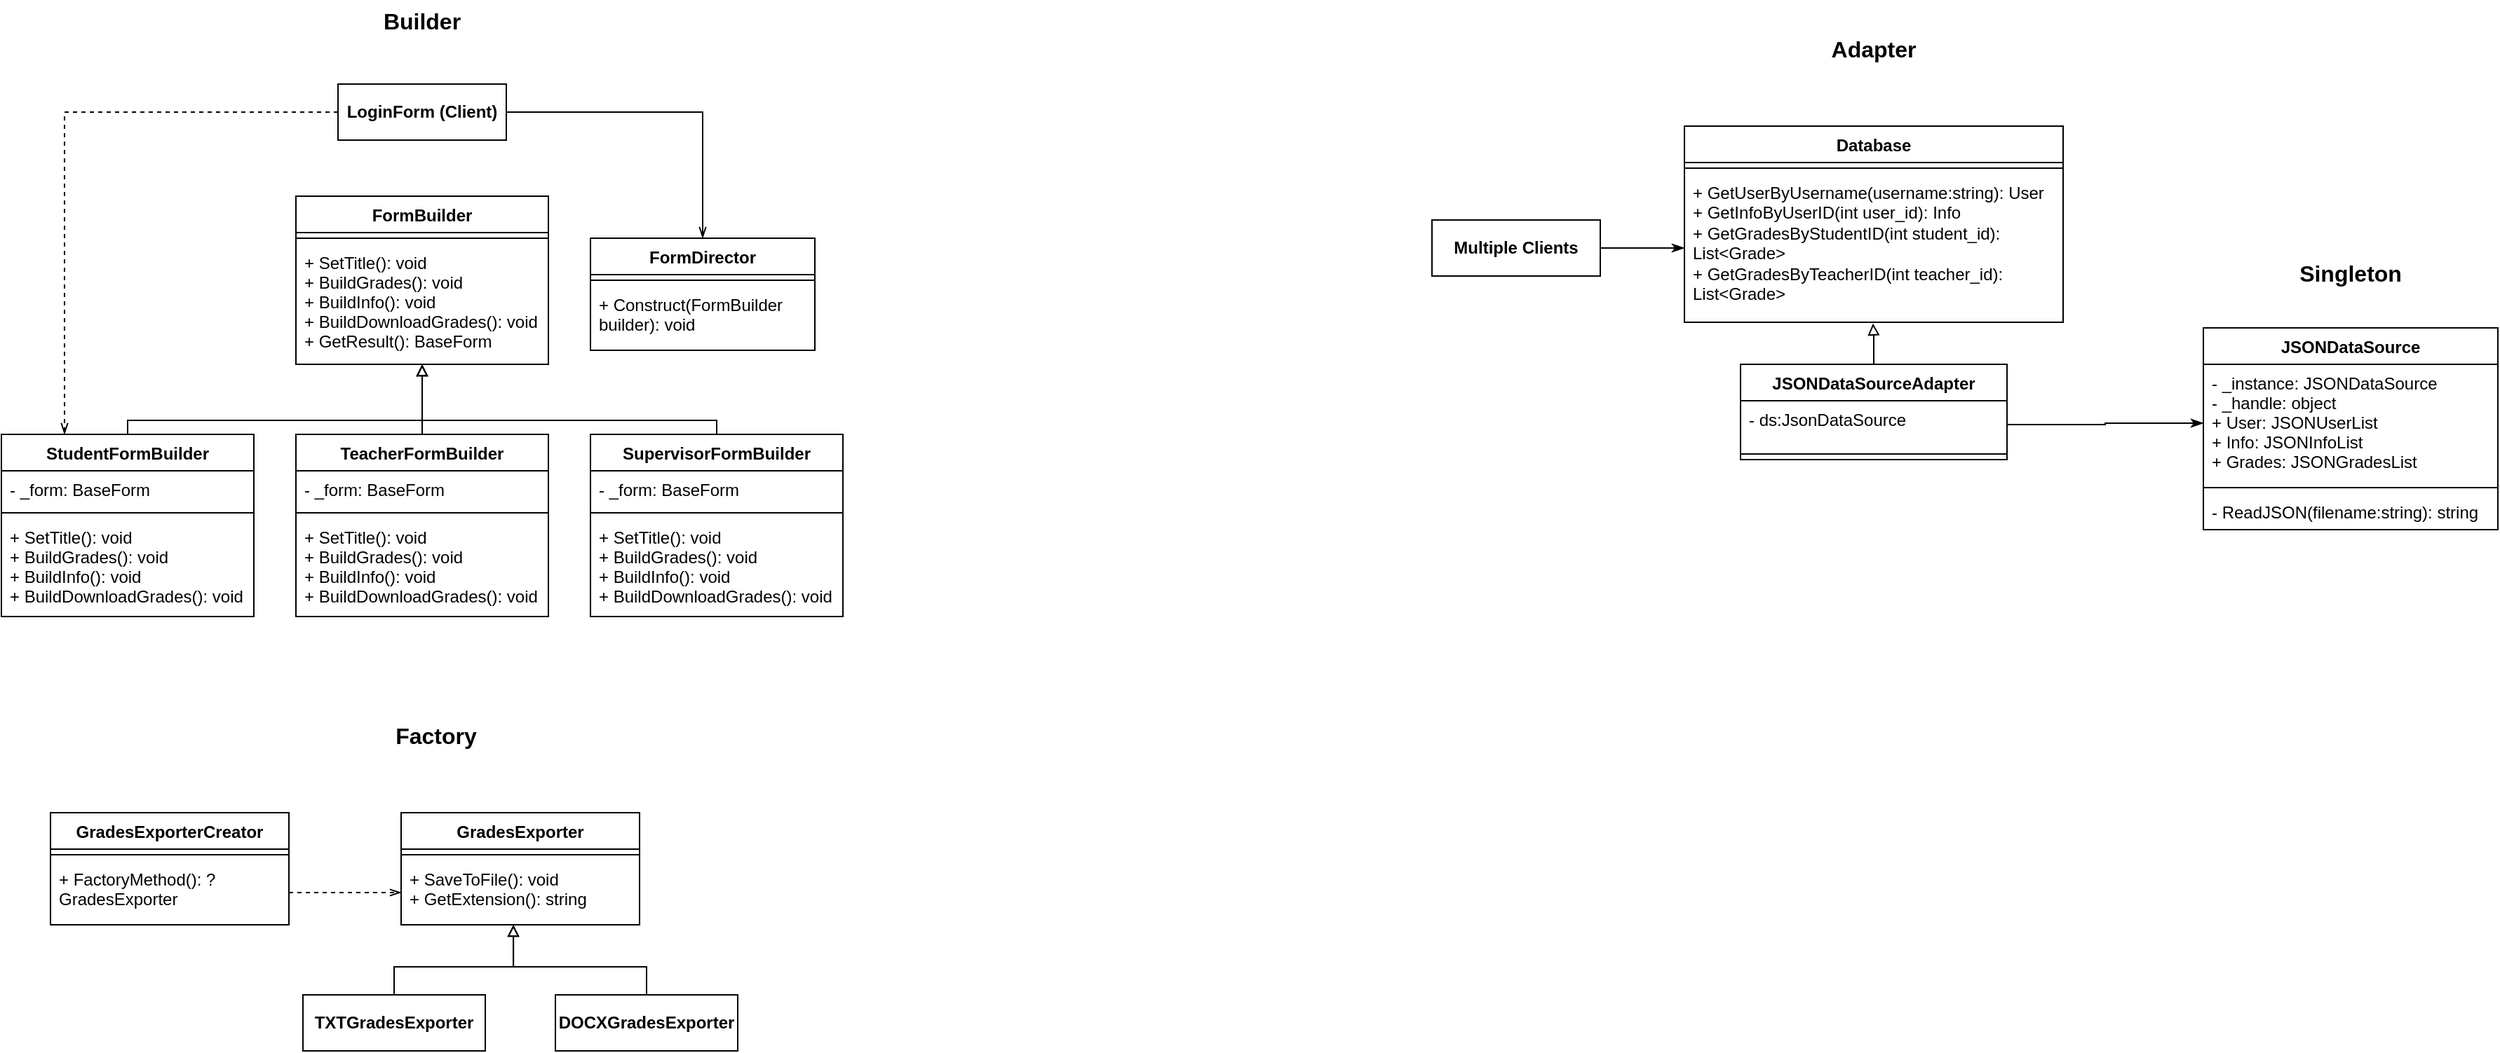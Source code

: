 <mxfile version="17.4.0" type="device"><diagram id="r_D0TKXiy42d8W5BRh2t" name="Page-1"><mxGraphModel dx="865" dy="490" grid="0" gridSize="10" guides="1" tooltips="1" connect="1" arrows="1" fold="1" page="1" pageScale="1" pageWidth="1100" pageHeight="850" math="0" shadow="0"><root><mxCell id="0"/><mxCell id="1" parent="0"/><mxCell id="nsg76ja1XVi2nIFTD4rt-1" value="FormDirector" style="swimlane;fontStyle=1;align=center;verticalAlign=top;childLayout=stackLayout;horizontal=1;startSize=26;horizontalStack=0;resizeParent=1;resizeParentMax=0;resizeLast=0;collapsible=1;marginBottom=0;" parent="1" vertex="1"><mxGeometry x="670" y="210" width="160" height="80" as="geometry"/></mxCell><mxCell id="nsg76ja1XVi2nIFTD4rt-3" value="" style="line;strokeWidth=1;fillColor=none;align=left;verticalAlign=middle;spacingTop=-1;spacingLeft=3;spacingRight=3;rotatable=0;labelPosition=right;points=[];portConstraint=eastwest;" parent="nsg76ja1XVi2nIFTD4rt-1" vertex="1"><mxGeometry y="26" width="160" height="8" as="geometry"/></mxCell><mxCell id="nsg76ja1XVi2nIFTD4rt-4" value="+ Construct(FormBuilder builder): void" style="text;strokeColor=none;fillColor=none;align=left;verticalAlign=top;spacingLeft=4;spacingRight=4;overflow=hidden;rotatable=0;points=[[0,0.5],[1,0.5]];portConstraint=eastwest;whiteSpace=wrap;" parent="nsg76ja1XVi2nIFTD4rt-1" vertex="1"><mxGeometry y="34" width="160" height="46" as="geometry"/></mxCell><mxCell id="nsg76ja1XVi2nIFTD4rt-31" style="edgeStyle=orthogonalEdgeStyle;rounded=0;orthogonalLoop=1;jettySize=auto;html=1;entryX=0.5;entryY=0;entryDx=0;entryDy=0;endArrow=openThin;endFill=0;" parent="1" source="nsg76ja1XVi2nIFTD4rt-5" target="nsg76ja1XVi2nIFTD4rt-1" edge="1"><mxGeometry relative="1" as="geometry"/></mxCell><mxCell id="nsg76ja1XVi2nIFTD4rt-32" style="edgeStyle=orthogonalEdgeStyle;rounded=0;orthogonalLoop=1;jettySize=auto;html=1;entryX=0.25;entryY=0;entryDx=0;entryDy=0;endArrow=openThin;endFill=0;dashed=1;" parent="1" source="nsg76ja1XVi2nIFTD4rt-5" target="nsg76ja1XVi2nIFTD4rt-13" edge="1"><mxGeometry relative="1" as="geometry"/></mxCell><mxCell id="nsg76ja1XVi2nIFTD4rt-5" value="&lt;b&gt;LoginForm (Client)&lt;/b&gt;" style="rounded=0;whiteSpace=wrap;html=1;" parent="1" vertex="1"><mxGeometry x="490" y="100" width="120" height="40" as="geometry"/></mxCell><mxCell id="nsg76ja1XVi2nIFTD4rt-9" value="FormBuilder" style="swimlane;fontStyle=1;align=center;verticalAlign=top;childLayout=stackLayout;horizontal=1;startSize=26;horizontalStack=0;resizeParent=1;resizeParentMax=0;resizeLast=0;collapsible=1;marginBottom=0;" parent="1" vertex="1"><mxGeometry x="460" y="180" width="180" height="120" as="geometry"/></mxCell><mxCell id="nsg76ja1XVi2nIFTD4rt-11" value="" style="line;strokeWidth=1;fillColor=none;align=left;verticalAlign=middle;spacingTop=-1;spacingLeft=3;spacingRight=3;rotatable=0;labelPosition=right;points=[];portConstraint=eastwest;" parent="nsg76ja1XVi2nIFTD4rt-9" vertex="1"><mxGeometry y="26" width="180" height="8" as="geometry"/></mxCell><mxCell id="nsg76ja1XVi2nIFTD4rt-12" value="+ SetTitle(): void&#10;+ BuildGrades(): void&#10;+ BuildInfo(): void &#10;+ BuildDownloadGrades(): void&#10;+ GetResult(): BaseForm" style="text;strokeColor=none;fillColor=none;align=left;verticalAlign=top;spacingLeft=4;spacingRight=4;overflow=hidden;rotatable=0;points=[[0,0.5],[1,0.5]];portConstraint=eastwest;" parent="nsg76ja1XVi2nIFTD4rt-9" vertex="1"><mxGeometry y="34" width="180" height="86" as="geometry"/></mxCell><mxCell id="nsg76ja1XVi2nIFTD4rt-28" style="edgeStyle=orthogonalEdgeStyle;rounded=0;orthogonalLoop=1;jettySize=auto;html=1;endArrow=block;endFill=0;" parent="1" source="nsg76ja1XVi2nIFTD4rt-13" edge="1"><mxGeometry relative="1" as="geometry"><mxPoint x="550" y="300" as="targetPoint"/><Array as="points"><mxPoint x="340" y="340"/><mxPoint x="550" y="340"/></Array></mxGeometry></mxCell><mxCell id="nsg76ja1XVi2nIFTD4rt-13" value="StudentFormBuilder" style="swimlane;fontStyle=1;align=center;verticalAlign=top;childLayout=stackLayout;horizontal=1;startSize=26;horizontalStack=0;resizeParent=1;resizeParentMax=0;resizeLast=0;collapsible=1;marginBottom=0;" parent="1" vertex="1"><mxGeometry x="250" y="350" width="180" height="130" as="geometry"/></mxCell><mxCell id="nsg76ja1XVi2nIFTD4rt-14" value="- _form: BaseForm&#10;" style="text;strokeColor=none;fillColor=none;align=left;verticalAlign=top;spacingLeft=4;spacingRight=4;overflow=hidden;rotatable=0;points=[[0,0.5],[1,0.5]];portConstraint=eastwest;" parent="nsg76ja1XVi2nIFTD4rt-13" vertex="1"><mxGeometry y="26" width="180" height="26" as="geometry"/></mxCell><mxCell id="nsg76ja1XVi2nIFTD4rt-15" value="" style="line;strokeWidth=1;fillColor=none;align=left;verticalAlign=middle;spacingTop=-1;spacingLeft=3;spacingRight=3;rotatable=0;labelPosition=right;points=[];portConstraint=eastwest;" parent="nsg76ja1XVi2nIFTD4rt-13" vertex="1"><mxGeometry y="52" width="180" height="8" as="geometry"/></mxCell><mxCell id="nsg76ja1XVi2nIFTD4rt-16" value="+ SetTitle(): void&#10;+ BuildGrades(): void&#10;+ BuildInfo(): void &#10;+ BuildDownloadGrades(): void" style="text;strokeColor=none;fillColor=none;align=left;verticalAlign=top;spacingLeft=4;spacingRight=4;overflow=hidden;rotatable=0;points=[[0,0.5],[1,0.5]];portConstraint=eastwest;" parent="nsg76ja1XVi2nIFTD4rt-13" vertex="1"><mxGeometry y="60" width="180" height="70" as="geometry"/></mxCell><mxCell id="nsg76ja1XVi2nIFTD4rt-29" style="edgeStyle=orthogonalEdgeStyle;rounded=0;orthogonalLoop=1;jettySize=auto;html=1;endArrow=block;endFill=0;" parent="1" source="nsg76ja1XVi2nIFTD4rt-17" edge="1"><mxGeometry relative="1" as="geometry"><mxPoint x="550" y="300" as="targetPoint"/><Array as="points"><mxPoint x="760" y="340"/><mxPoint x="550" y="340"/></Array></mxGeometry></mxCell><mxCell id="nsg76ja1XVi2nIFTD4rt-17" value="SupervisorFormBuilder" style="swimlane;fontStyle=1;align=center;verticalAlign=top;childLayout=stackLayout;horizontal=1;startSize=26;horizontalStack=0;resizeParent=1;resizeParentMax=0;resizeLast=0;collapsible=1;marginBottom=0;" parent="1" vertex="1"><mxGeometry x="670" y="350" width="180" height="130" as="geometry"/></mxCell><mxCell id="nsg76ja1XVi2nIFTD4rt-18" value="- _form: BaseForm&#10;" style="text;strokeColor=none;fillColor=none;align=left;verticalAlign=top;spacingLeft=4;spacingRight=4;overflow=hidden;rotatable=0;points=[[0,0.5],[1,0.5]];portConstraint=eastwest;" parent="nsg76ja1XVi2nIFTD4rt-17" vertex="1"><mxGeometry y="26" width="180" height="26" as="geometry"/></mxCell><mxCell id="nsg76ja1XVi2nIFTD4rt-19" value="" style="line;strokeWidth=1;fillColor=none;align=left;verticalAlign=middle;spacingTop=-1;spacingLeft=3;spacingRight=3;rotatable=0;labelPosition=right;points=[];portConstraint=eastwest;" parent="nsg76ja1XVi2nIFTD4rt-17" vertex="1"><mxGeometry y="52" width="180" height="8" as="geometry"/></mxCell><mxCell id="nsg76ja1XVi2nIFTD4rt-20" value="+ SetTitle(): void&#10;+ BuildGrades(): void&#10;+ BuildInfo(): void &#10;+ BuildDownloadGrades(): void" style="text;strokeColor=none;fillColor=none;align=left;verticalAlign=top;spacingLeft=4;spacingRight=4;overflow=hidden;rotatable=0;points=[[0,0.5],[1,0.5]];portConstraint=eastwest;" parent="nsg76ja1XVi2nIFTD4rt-17" vertex="1"><mxGeometry y="60" width="180" height="70" as="geometry"/></mxCell><mxCell id="nsg76ja1XVi2nIFTD4rt-25" style="edgeStyle=orthogonalEdgeStyle;rounded=0;orthogonalLoop=1;jettySize=auto;html=1;endArrow=block;endFill=0;" parent="1" source="nsg76ja1XVi2nIFTD4rt-21" edge="1"><mxGeometry relative="1" as="geometry"><mxPoint x="550" y="300" as="targetPoint"/></mxGeometry></mxCell><mxCell id="nsg76ja1XVi2nIFTD4rt-21" value="TeacherFormBuilder" style="swimlane;fontStyle=1;align=center;verticalAlign=top;childLayout=stackLayout;horizontal=1;startSize=26;horizontalStack=0;resizeParent=1;resizeParentMax=0;resizeLast=0;collapsible=1;marginBottom=0;" parent="1" vertex="1"><mxGeometry x="460" y="350" width="180" height="130" as="geometry"/></mxCell><mxCell id="nsg76ja1XVi2nIFTD4rt-22" value="- _form: BaseForm&#10;" style="text;strokeColor=none;fillColor=none;align=left;verticalAlign=top;spacingLeft=4;spacingRight=4;overflow=hidden;rotatable=0;points=[[0,0.5],[1,0.5]];portConstraint=eastwest;" parent="nsg76ja1XVi2nIFTD4rt-21" vertex="1"><mxGeometry y="26" width="180" height="26" as="geometry"/></mxCell><mxCell id="nsg76ja1XVi2nIFTD4rt-23" value="" style="line;strokeWidth=1;fillColor=none;align=left;verticalAlign=middle;spacingTop=-1;spacingLeft=3;spacingRight=3;rotatable=0;labelPosition=right;points=[];portConstraint=eastwest;" parent="nsg76ja1XVi2nIFTD4rt-21" vertex="1"><mxGeometry y="52" width="180" height="8" as="geometry"/></mxCell><mxCell id="nsg76ja1XVi2nIFTD4rt-24" value="+ SetTitle(): void&#10;+ BuildGrades(): void&#10;+ BuildInfo(): void &#10;+ BuildDownloadGrades(): void" style="text;strokeColor=none;fillColor=none;align=left;verticalAlign=top;spacingLeft=4;spacingRight=4;overflow=hidden;rotatable=0;points=[[0,0.5],[1,0.5]];portConstraint=eastwest;" parent="nsg76ja1XVi2nIFTD4rt-21" vertex="1"><mxGeometry y="60" width="180" height="70" as="geometry"/></mxCell><mxCell id="nsg76ja1XVi2nIFTD4rt-34" value="GradesExporterCreator" style="swimlane;fontStyle=1;align=center;verticalAlign=top;childLayout=stackLayout;horizontal=1;startSize=26;horizontalStack=0;resizeParent=1;resizeParentMax=0;resizeLast=0;collapsible=1;marginBottom=0;" parent="1" vertex="1"><mxGeometry x="285" y="620" width="170" height="80" as="geometry"/></mxCell><mxCell id="nsg76ja1XVi2nIFTD4rt-35" value="" style="line;strokeWidth=1;fillColor=none;align=left;verticalAlign=middle;spacingTop=-1;spacingLeft=3;spacingRight=3;rotatable=0;labelPosition=right;points=[];portConstraint=eastwest;" parent="nsg76ja1XVi2nIFTD4rt-34" vertex="1"><mxGeometry y="26" width="170" height="8" as="geometry"/></mxCell><mxCell id="nsg76ja1XVi2nIFTD4rt-36" value="+ FactoryMethod(): ?GradesExporter" style="text;strokeColor=none;fillColor=none;align=left;verticalAlign=top;spacingLeft=4;spacingRight=4;overflow=hidden;rotatable=0;points=[[0,0.5],[1,0.5]];portConstraint=eastwest;whiteSpace=wrap;" parent="nsg76ja1XVi2nIFTD4rt-34" vertex="1"><mxGeometry y="34" width="170" height="46" as="geometry"/></mxCell><mxCell id="nsg76ja1XVi2nIFTD4rt-37" value="GradesExporter" style="swimlane;fontStyle=1;align=center;verticalAlign=top;childLayout=stackLayout;horizontal=1;startSize=26;horizontalStack=0;resizeParent=1;resizeParentMax=0;resizeLast=0;collapsible=1;marginBottom=0;" parent="1" vertex="1"><mxGeometry x="535" y="620" width="170" height="80" as="geometry"/></mxCell><mxCell id="nsg76ja1XVi2nIFTD4rt-38" value="" style="line;strokeWidth=1;fillColor=none;align=left;verticalAlign=middle;spacingTop=-1;spacingLeft=3;spacingRight=3;rotatable=0;labelPosition=right;points=[];portConstraint=eastwest;" parent="nsg76ja1XVi2nIFTD4rt-37" vertex="1"><mxGeometry y="26" width="170" height="8" as="geometry"/></mxCell><mxCell id="nsg76ja1XVi2nIFTD4rt-39" value="+ SaveToFile(): void&#10;+ GetExtension(): string" style="text;strokeColor=none;fillColor=none;align=left;verticalAlign=top;spacingLeft=4;spacingRight=4;overflow=hidden;rotatable=0;points=[[0,0.5],[1,0.5]];portConstraint=eastwest;whiteSpace=wrap;" parent="nsg76ja1XVi2nIFTD4rt-37" vertex="1"><mxGeometry y="34" width="170" height="46" as="geometry"/></mxCell><mxCell id="nsg76ja1XVi2nIFTD4rt-43" style="edgeStyle=orthogonalEdgeStyle;rounded=0;orthogonalLoop=1;jettySize=auto;html=1;entryX=0.471;entryY=1;entryDx=0;entryDy=0;entryPerimeter=0;fontSize=8;endArrow=block;endFill=0;" parent="1" source="nsg76ja1XVi2nIFTD4rt-41" target="nsg76ja1XVi2nIFTD4rt-39" edge="1"><mxGeometry relative="1" as="geometry"><Array as="points"><mxPoint x="530" y="730"/><mxPoint x="615" y="730"/></Array></mxGeometry></mxCell><mxCell id="nsg76ja1XVi2nIFTD4rt-41" value="&lt;b&gt;TXTGradesExporter&lt;/b&gt;" style="rounded=0;whiteSpace=wrap;html=1;" parent="1" vertex="1"><mxGeometry x="465" y="750" width="130" height="40" as="geometry"/></mxCell><mxCell id="nsg76ja1XVi2nIFTD4rt-45" style="edgeStyle=orthogonalEdgeStyle;rounded=0;orthogonalLoop=1;jettySize=auto;html=1;fontSize=8;endArrow=block;endFill=0;" parent="1" source="nsg76ja1XVi2nIFTD4rt-42" edge="1"><mxGeometry relative="1" as="geometry"><mxPoint x="615" y="700" as="targetPoint"/><Array as="points"><mxPoint x="710" y="730"/><mxPoint x="615" y="730"/></Array></mxGeometry></mxCell><mxCell id="nsg76ja1XVi2nIFTD4rt-42" value="&lt;b&gt;DOCXGradesExporter&lt;/b&gt;" style="rounded=0;whiteSpace=wrap;html=1;" parent="1" vertex="1"><mxGeometry x="645" y="750" width="130" height="40" as="geometry"/></mxCell><mxCell id="nsg76ja1XVi2nIFTD4rt-46" style="edgeStyle=orthogonalEdgeStyle;rounded=0;orthogonalLoop=1;jettySize=auto;html=1;entryX=0;entryY=0.5;entryDx=0;entryDy=0;fontSize=8;endArrow=openThin;endFill=0;dashed=1;" parent="1" source="nsg76ja1XVi2nIFTD4rt-36" target="nsg76ja1XVi2nIFTD4rt-39" edge="1"><mxGeometry relative="1" as="geometry"/></mxCell><mxCell id="nsg76ja1XVi2nIFTD4rt-47" value="Database" style="swimlane;fontStyle=1;align=center;verticalAlign=top;childLayout=stackLayout;horizontal=1;startSize=26;horizontalStack=0;resizeParent=1;resizeParentMax=0;resizeLast=0;collapsible=1;marginBottom=0;" parent="1" vertex="1"><mxGeometry x="1450" y="130" width="270" height="140" as="geometry"/></mxCell><mxCell id="nsg76ja1XVi2nIFTD4rt-48" value="" style="line;strokeWidth=1;fillColor=none;align=left;verticalAlign=middle;spacingTop=-1;spacingLeft=3;spacingRight=3;rotatable=0;labelPosition=right;points=[];portConstraint=eastwest;" parent="nsg76ja1XVi2nIFTD4rt-47" vertex="1"><mxGeometry y="26" width="270" height="8" as="geometry"/></mxCell><mxCell id="nsg76ja1XVi2nIFTD4rt-49" value="+ GetUserByUsername(username:string): User&#10;+ GetInfoByUserID(int user_id): Info&#10;+ GetGradesByStudentID(int student_id): List&lt;Grade&gt;&#10;+ GetGradesByTeacherID(int teacher_id): List&lt;Grade&gt;" style="text;strokeColor=none;fillColor=none;align=left;verticalAlign=top;spacingLeft=4;spacingRight=4;overflow=hidden;rotatable=0;points=[[0,0.5],[1,0.5]];portConstraint=eastwest;whiteSpace=wrap;" parent="nsg76ja1XVi2nIFTD4rt-47" vertex="1"><mxGeometry y="34" width="270" height="106" as="geometry"/></mxCell><mxCell id="WB0e_LS_Gjk4ZcXU0yKy-2" style="edgeStyle=orthogonalEdgeStyle;rounded=0;orthogonalLoop=1;jettySize=auto;html=1;entryX=0.498;entryY=1.008;entryDx=0;entryDy=0;entryPerimeter=0;endArrow=block;endFill=0;" edge="1" parent="1" source="nsg76ja1XVi2nIFTD4rt-50" target="nsg76ja1XVi2nIFTD4rt-49"><mxGeometry relative="1" as="geometry"/></mxCell><mxCell id="nsg76ja1XVi2nIFTD4rt-50" value="JSONDataSourceAdapter" style="swimlane;fontStyle=1;align=center;verticalAlign=top;childLayout=stackLayout;horizontal=1;startSize=26;horizontalStack=0;resizeParent=1;resizeParentMax=0;resizeLast=0;collapsible=1;marginBottom=0;" parent="1" vertex="1"><mxGeometry x="1490" y="300" width="190" height="68" as="geometry"/></mxCell><mxCell id="nsg76ja1XVi2nIFTD4rt-52" value="- ds:JsonDataSource" style="text;strokeColor=none;fillColor=none;align=left;verticalAlign=top;spacingLeft=4;spacingRight=4;overflow=hidden;rotatable=0;points=[[0,0.5],[1,0.5]];portConstraint=eastwest;whiteSpace=wrap;" parent="nsg76ja1XVi2nIFTD4rt-50" vertex="1"><mxGeometry y="26" width="190" height="34" as="geometry"/></mxCell><mxCell id="nsg76ja1XVi2nIFTD4rt-51" value="" style="line;strokeWidth=1;fillColor=none;align=left;verticalAlign=middle;spacingTop=-1;spacingLeft=3;spacingRight=3;rotatable=0;labelPosition=right;points=[];portConstraint=eastwest;" parent="nsg76ja1XVi2nIFTD4rt-50" vertex="1"><mxGeometry y="60" width="190" height="8" as="geometry"/></mxCell><mxCell id="WB0e_LS_Gjk4ZcXU0yKy-7" value="JSONDataSource" style="swimlane;fontStyle=1;align=center;verticalAlign=top;childLayout=stackLayout;horizontal=1;startSize=26;horizontalStack=0;resizeParent=1;resizeParentMax=0;resizeLast=0;collapsible=1;marginBottom=0;" vertex="1" parent="1"><mxGeometry x="1820" y="274" width="210" height="144" as="geometry"/></mxCell><mxCell id="WB0e_LS_Gjk4ZcXU0yKy-8" value="- _instance: JSONDataSource&#10;- _handle: object&#10;+ User: JSONUserList&#10;+ Info: JSONInfoList&#10;+ Grades: JSONGradesList" style="text;strokeColor=none;fillColor=none;align=left;verticalAlign=top;spacingLeft=4;spacingRight=4;overflow=hidden;rotatable=0;points=[[0,0.5],[1,0.5]];portConstraint=eastwest;" vertex="1" parent="WB0e_LS_Gjk4ZcXU0yKy-7"><mxGeometry y="26" width="210" height="84" as="geometry"/></mxCell><mxCell id="WB0e_LS_Gjk4ZcXU0yKy-9" value="" style="line;strokeWidth=1;fillColor=none;align=left;verticalAlign=middle;spacingTop=-1;spacingLeft=3;spacingRight=3;rotatable=0;labelPosition=right;points=[];portConstraint=eastwest;" vertex="1" parent="WB0e_LS_Gjk4ZcXU0yKy-7"><mxGeometry y="110" width="210" height="8" as="geometry"/></mxCell><mxCell id="WB0e_LS_Gjk4ZcXU0yKy-10" value="- ReadJSON(filename:string): string" style="text;strokeColor=none;fillColor=none;align=left;verticalAlign=top;spacingLeft=4;spacingRight=4;overflow=hidden;rotatable=0;points=[[0,0.5],[1,0.5]];portConstraint=eastwest;" vertex="1" parent="WB0e_LS_Gjk4ZcXU0yKy-7"><mxGeometry y="118" width="210" height="26" as="geometry"/></mxCell><mxCell id="WB0e_LS_Gjk4ZcXU0yKy-11" style="edgeStyle=orthogonalEdgeStyle;rounded=0;orthogonalLoop=1;jettySize=auto;html=1;entryX=0;entryY=0.5;entryDx=0;entryDy=0;endArrow=classicThin;endFill=1;" edge="1" parent="1" source="nsg76ja1XVi2nIFTD4rt-52" target="WB0e_LS_Gjk4ZcXU0yKy-8"><mxGeometry relative="1" as="geometry"/></mxCell><mxCell id="WB0e_LS_Gjk4ZcXU0yKy-13" style="edgeStyle=orthogonalEdgeStyle;rounded=0;orthogonalLoop=1;jettySize=auto;html=1;entryX=0;entryY=0.5;entryDx=0;entryDy=0;endArrow=classicThin;endFill=1;" edge="1" parent="1" source="WB0e_LS_Gjk4ZcXU0yKy-12" target="nsg76ja1XVi2nIFTD4rt-49"><mxGeometry relative="1" as="geometry"/></mxCell><mxCell id="WB0e_LS_Gjk4ZcXU0yKy-12" value="&lt;b&gt;Multiple Clients&lt;/b&gt;" style="rounded=0;whiteSpace=wrap;html=1;" vertex="1" parent="1"><mxGeometry x="1270" y="197" width="120" height="40" as="geometry"/></mxCell><mxCell id="WB0e_LS_Gjk4ZcXU0yKy-14" value="Builder" style="text;html=1;strokeColor=none;fillColor=none;align=center;verticalAlign=middle;whiteSpace=wrap;rounded=0;fontSize=16;fontStyle=1" vertex="1" parent="1"><mxGeometry x="520" y="40" width="60" height="30" as="geometry"/></mxCell><mxCell id="WB0e_LS_Gjk4ZcXU0yKy-16" value="Factory" style="text;html=1;strokeColor=none;fillColor=none;align=center;verticalAlign=middle;whiteSpace=wrap;rounded=0;fontSize=16;fontStyle=1" vertex="1" parent="1"><mxGeometry x="530" y="550" width="60" height="30" as="geometry"/></mxCell><mxCell id="WB0e_LS_Gjk4ZcXU0yKy-17" value="Adapter" style="text;html=1;strokeColor=none;fillColor=none;align=center;verticalAlign=middle;whiteSpace=wrap;rounded=0;fontSize=16;fontStyle=1" vertex="1" parent="1"><mxGeometry x="1555" y="60" width="60" height="30" as="geometry"/></mxCell><mxCell id="WB0e_LS_Gjk4ZcXU0yKy-18" value="Singleton" style="text;html=1;strokeColor=none;fillColor=none;align=center;verticalAlign=middle;whiteSpace=wrap;rounded=0;fontSize=16;fontStyle=1" vertex="1" parent="1"><mxGeometry x="1895" y="220" width="60" height="30" as="geometry"/></mxCell></root></mxGraphModel></diagram></mxfile>